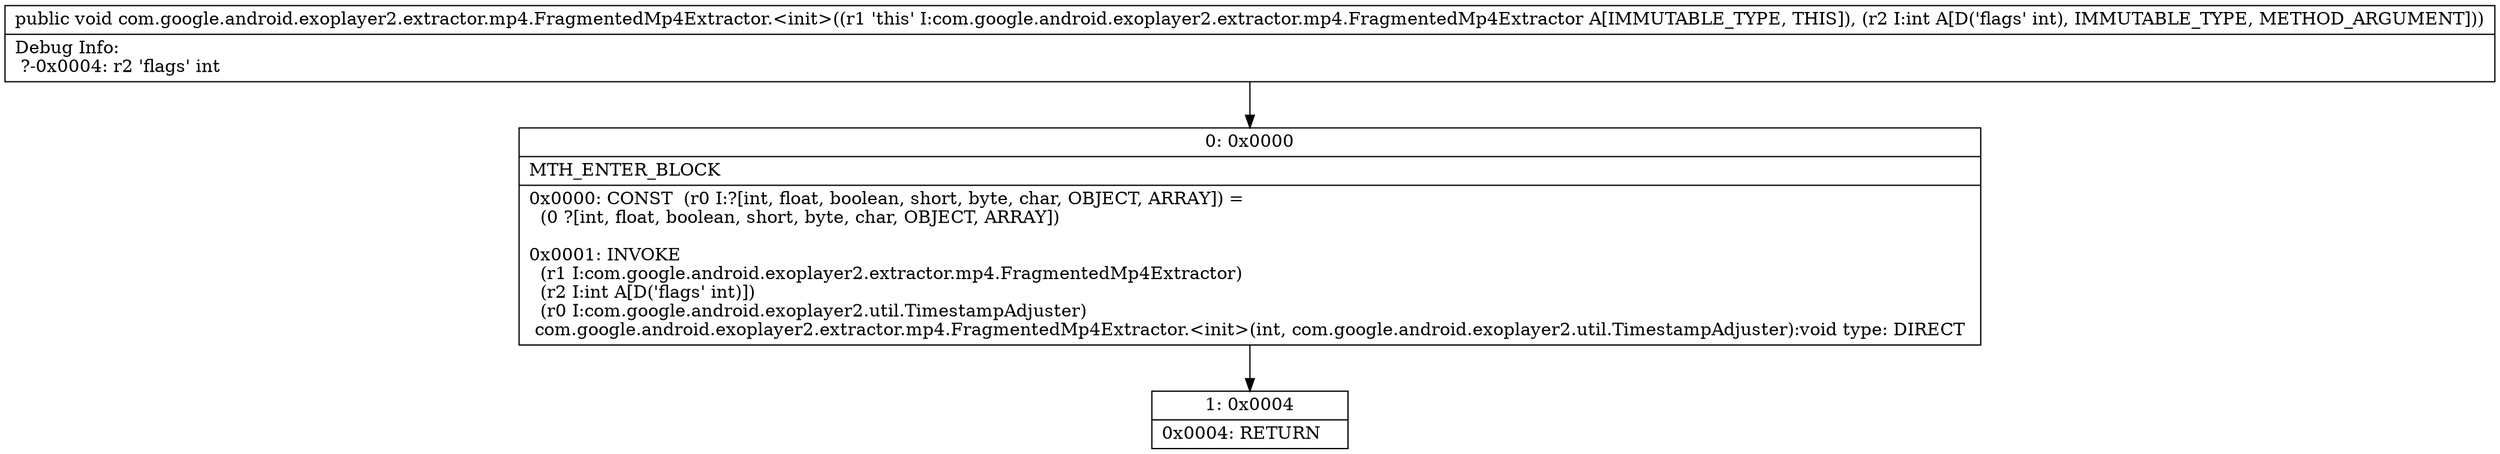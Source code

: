 digraph "CFG forcom.google.android.exoplayer2.extractor.mp4.FragmentedMp4Extractor.\<init\>(I)V" {
Node_0 [shape=record,label="{0\:\ 0x0000|MTH_ENTER_BLOCK\l|0x0000: CONST  (r0 I:?[int, float, boolean, short, byte, char, OBJECT, ARRAY]) = \l  (0 ?[int, float, boolean, short, byte, char, OBJECT, ARRAY])\l \l0x0001: INVOKE  \l  (r1 I:com.google.android.exoplayer2.extractor.mp4.FragmentedMp4Extractor)\l  (r2 I:int A[D('flags' int)])\l  (r0 I:com.google.android.exoplayer2.util.TimestampAdjuster)\l com.google.android.exoplayer2.extractor.mp4.FragmentedMp4Extractor.\<init\>(int, com.google.android.exoplayer2.util.TimestampAdjuster):void type: DIRECT \l}"];
Node_1 [shape=record,label="{1\:\ 0x0004|0x0004: RETURN   \l}"];
MethodNode[shape=record,label="{public void com.google.android.exoplayer2.extractor.mp4.FragmentedMp4Extractor.\<init\>((r1 'this' I:com.google.android.exoplayer2.extractor.mp4.FragmentedMp4Extractor A[IMMUTABLE_TYPE, THIS]), (r2 I:int A[D('flags' int), IMMUTABLE_TYPE, METHOD_ARGUMENT]))  | Debug Info:\l  ?\-0x0004: r2 'flags' int\l}"];
MethodNode -> Node_0;
Node_0 -> Node_1;
}

